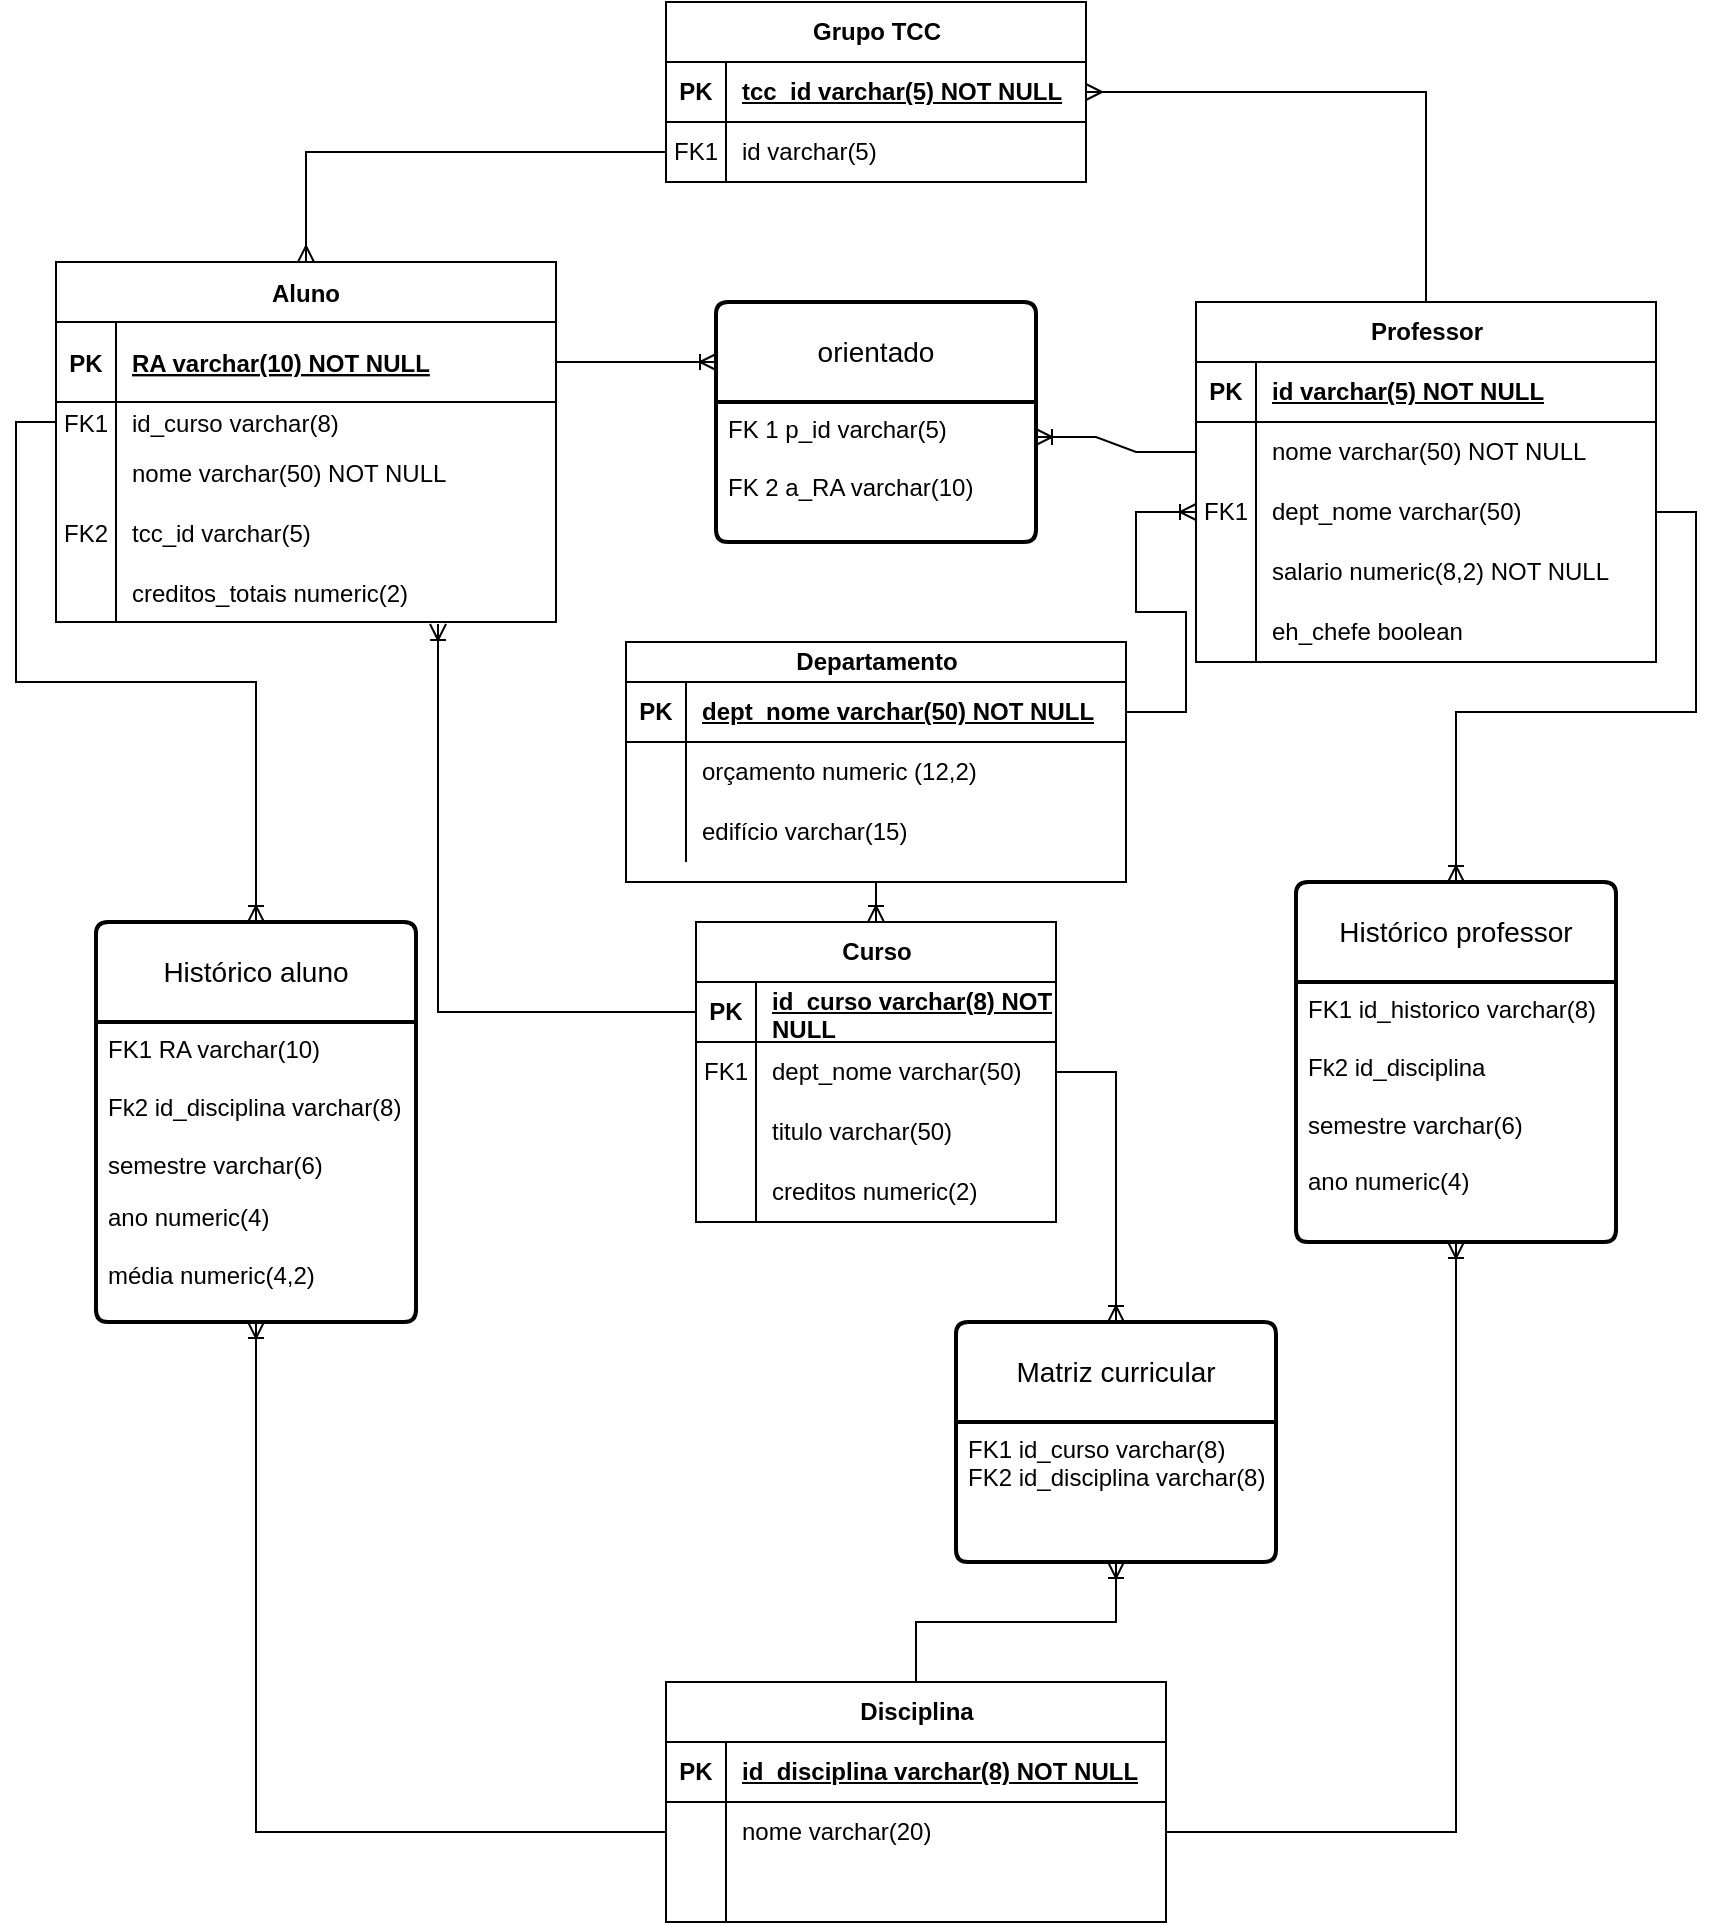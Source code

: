 <mxfile version="24.4.6" type="device">
  <diagram id="R2lEEEUBdFMjLlhIrx00" name="Page-1">
    <mxGraphModel dx="880" dy="468" grid="1" gridSize="10" guides="1" tooltips="1" connect="1" arrows="1" fold="1" page="1" pageScale="1" pageWidth="850" pageHeight="1100" math="0" shadow="0" extFonts="Permanent Marker^https://fonts.googleapis.com/css?family=Permanent+Marker">
      <root>
        <mxCell id="0" />
        <mxCell id="1" parent="0" />
        <mxCell id="C-vyLk0tnHw3VtMMgP7b-23" value="Aluno" style="shape=table;startSize=30;container=1;collapsible=1;childLayout=tableLayout;fixedRows=1;rowLines=0;fontStyle=1;align=center;resizeLast=1;" parent="1" vertex="1">
          <mxGeometry x="390" y="280" width="250" height="180" as="geometry" />
        </mxCell>
        <mxCell id="C-vyLk0tnHw3VtMMgP7b-24" value="" style="shape=partialRectangle;collapsible=0;dropTarget=0;pointerEvents=0;fillColor=none;points=[[0,0.5],[1,0.5]];portConstraint=eastwest;top=0;left=0;right=0;bottom=1;" parent="C-vyLk0tnHw3VtMMgP7b-23" vertex="1">
          <mxGeometry y="30" width="250" height="40" as="geometry" />
        </mxCell>
        <mxCell id="C-vyLk0tnHw3VtMMgP7b-25" value="PK" style="shape=partialRectangle;overflow=hidden;connectable=0;fillColor=none;top=0;left=0;bottom=0;right=0;fontStyle=1;" parent="C-vyLk0tnHw3VtMMgP7b-24" vertex="1">
          <mxGeometry width="30" height="40" as="geometry">
            <mxRectangle width="30" height="40" as="alternateBounds" />
          </mxGeometry>
        </mxCell>
        <mxCell id="C-vyLk0tnHw3VtMMgP7b-26" value="RA varchar(10) NOT NULL " style="shape=partialRectangle;overflow=hidden;connectable=0;fillColor=none;top=0;left=0;bottom=0;right=0;align=left;spacingLeft=6;fontStyle=5;" parent="C-vyLk0tnHw3VtMMgP7b-24" vertex="1">
          <mxGeometry x="30" width="220" height="40" as="geometry">
            <mxRectangle width="220" height="40" as="alternateBounds" />
          </mxGeometry>
        </mxCell>
        <mxCell id="ZfiC-rgKE3ROFHH8nyCl-89" style="shape=partialRectangle;collapsible=0;dropTarget=0;pointerEvents=0;fillColor=none;points=[[0,0.5],[1,0.5]];portConstraint=eastwest;top=0;left=0;right=0;bottom=0;" parent="C-vyLk0tnHw3VtMMgP7b-23" vertex="1">
          <mxGeometry y="70" width="250" height="20" as="geometry" />
        </mxCell>
        <mxCell id="ZfiC-rgKE3ROFHH8nyCl-90" value="FK1" style="shape=partialRectangle;overflow=hidden;connectable=0;fillColor=none;top=0;left=0;bottom=0;right=0;" parent="ZfiC-rgKE3ROFHH8nyCl-89" vertex="1">
          <mxGeometry width="30" height="20" as="geometry">
            <mxRectangle width="30" height="20" as="alternateBounds" />
          </mxGeometry>
        </mxCell>
        <mxCell id="ZfiC-rgKE3ROFHH8nyCl-91" value="id_curso varchar(8)" style="shape=partialRectangle;overflow=hidden;connectable=0;fillColor=none;top=0;left=0;bottom=0;right=0;align=left;spacingLeft=6;" parent="ZfiC-rgKE3ROFHH8nyCl-89" vertex="1">
          <mxGeometry x="30" width="220" height="20" as="geometry">
            <mxRectangle width="220" height="20" as="alternateBounds" />
          </mxGeometry>
        </mxCell>
        <mxCell id="C-vyLk0tnHw3VtMMgP7b-27" value="" style="shape=partialRectangle;collapsible=0;dropTarget=0;pointerEvents=0;fillColor=none;points=[[0,0.5],[1,0.5]];portConstraint=eastwest;top=0;left=0;right=0;bottom=0;" parent="C-vyLk0tnHw3VtMMgP7b-23" vertex="1">
          <mxGeometry y="90" width="250" height="30" as="geometry" />
        </mxCell>
        <mxCell id="C-vyLk0tnHw3VtMMgP7b-28" value="" style="shape=partialRectangle;overflow=hidden;connectable=0;fillColor=none;top=0;left=0;bottom=0;right=0;" parent="C-vyLk0tnHw3VtMMgP7b-27" vertex="1">
          <mxGeometry width="30" height="30" as="geometry">
            <mxRectangle width="30" height="30" as="alternateBounds" />
          </mxGeometry>
        </mxCell>
        <mxCell id="C-vyLk0tnHw3VtMMgP7b-29" value="nome varchar(50) NOT NULL" style="shape=partialRectangle;overflow=hidden;connectable=0;fillColor=none;top=0;left=0;bottom=0;right=0;align=left;spacingLeft=6;" parent="C-vyLk0tnHw3VtMMgP7b-27" vertex="1">
          <mxGeometry x="30" width="220" height="30" as="geometry">
            <mxRectangle width="220" height="30" as="alternateBounds" />
          </mxGeometry>
        </mxCell>
        <mxCell id="eFaswVsTaWj_nXgPImSr-24" style="shape=partialRectangle;collapsible=0;dropTarget=0;pointerEvents=0;fillColor=none;points=[[0,0.5],[1,0.5]];portConstraint=eastwest;top=0;left=0;right=0;bottom=0;" parent="C-vyLk0tnHw3VtMMgP7b-23" vertex="1">
          <mxGeometry y="120" width="250" height="30" as="geometry" />
        </mxCell>
        <mxCell id="eFaswVsTaWj_nXgPImSr-25" value="FK2" style="shape=partialRectangle;overflow=hidden;connectable=0;fillColor=none;top=0;left=0;bottom=0;right=0;" parent="eFaswVsTaWj_nXgPImSr-24" vertex="1">
          <mxGeometry width="30" height="30" as="geometry">
            <mxRectangle width="30" height="30" as="alternateBounds" />
          </mxGeometry>
        </mxCell>
        <mxCell id="eFaswVsTaWj_nXgPImSr-26" value="tcc_id varchar(5)" style="shape=partialRectangle;overflow=hidden;connectable=0;fillColor=none;top=0;left=0;bottom=0;right=0;align=left;spacingLeft=6;" parent="eFaswVsTaWj_nXgPImSr-24" vertex="1">
          <mxGeometry x="30" width="220" height="30" as="geometry">
            <mxRectangle width="220" height="30" as="alternateBounds" />
          </mxGeometry>
        </mxCell>
        <mxCell id="-p2_X4rkHzRHumdC6Rl_-5" style="shape=partialRectangle;collapsible=0;dropTarget=0;pointerEvents=0;fillColor=none;points=[[0,0.5],[1,0.5]];portConstraint=eastwest;top=0;left=0;right=0;bottom=0;" vertex="1" parent="C-vyLk0tnHw3VtMMgP7b-23">
          <mxGeometry y="150" width="250" height="30" as="geometry" />
        </mxCell>
        <mxCell id="-p2_X4rkHzRHumdC6Rl_-6" style="shape=partialRectangle;overflow=hidden;connectable=0;fillColor=none;top=0;left=0;bottom=0;right=0;" vertex="1" parent="-p2_X4rkHzRHumdC6Rl_-5">
          <mxGeometry width="30" height="30" as="geometry">
            <mxRectangle width="30" height="30" as="alternateBounds" />
          </mxGeometry>
        </mxCell>
        <mxCell id="-p2_X4rkHzRHumdC6Rl_-7" value="creditos_totais numeric(2)" style="shape=partialRectangle;overflow=hidden;connectable=0;fillColor=none;top=0;left=0;bottom=0;right=0;align=left;spacingLeft=6;" vertex="1" parent="-p2_X4rkHzRHumdC6Rl_-5">
          <mxGeometry x="30" width="220" height="30" as="geometry">
            <mxRectangle width="220" height="30" as="alternateBounds" />
          </mxGeometry>
        </mxCell>
        <mxCell id="V-gbVUibh66aEw_NLdUC-1" value="orientado" style="swimlane;childLayout=stackLayout;horizontal=1;startSize=50;horizontalStack=0;rounded=1;fontSize=14;fontStyle=0;strokeWidth=2;resizeParent=0;resizeLast=1;shadow=0;dashed=0;align=center;arcSize=4;whiteSpace=wrap;html=1;" parent="1" vertex="1">
          <mxGeometry x="720" y="300" width="160" height="120" as="geometry" />
        </mxCell>
        <mxCell id="V-gbVUibh66aEw_NLdUC-2" value="FK 1 p_id varchar(5)&lt;div&gt;&lt;br&gt;&lt;div&gt;FK 2 a_RA varchar(10)&lt;/div&gt;&lt;/div&gt;" style="align=left;strokeColor=none;fillColor=none;spacingLeft=4;fontSize=12;verticalAlign=top;resizable=0;rotatable=0;part=1;html=1;" parent="V-gbVUibh66aEw_NLdUC-1" vertex="1">
          <mxGeometry y="50" width="160" height="70" as="geometry" />
        </mxCell>
        <mxCell id="V-gbVUibh66aEw_NLdUC-4" value="" style="edgeStyle=entityRelationEdgeStyle;fontSize=12;html=1;endArrow=ERoneToMany;rounded=0;exitX=1;exitY=0.5;exitDx=0;exitDy=0;entryX=0;entryY=0.25;entryDx=0;entryDy=0;" parent="1" source="C-vyLk0tnHw3VtMMgP7b-24" target="V-gbVUibh66aEw_NLdUC-1" edge="1">
          <mxGeometry width="100" height="100" relative="1" as="geometry">
            <mxPoint x="730" y="520" as="sourcePoint" />
            <mxPoint x="830" y="420" as="targetPoint" />
          </mxGeometry>
        </mxCell>
        <mxCell id="eFaswVsTaWj_nXgPImSr-29" style="edgeStyle=orthogonalEdgeStyle;rounded=0;orthogonalLoop=1;jettySize=auto;html=1;exitX=0.5;exitY=0;exitDx=0;exitDy=0;entryX=1;entryY=0.5;entryDx=0;entryDy=0;endArrow=ERmany;endFill=0;" parent="1" source="V-gbVUibh66aEw_NLdUC-5" edge="1">
          <mxGeometry relative="1" as="geometry" />
        </mxCell>
        <mxCell id="eFaswVsTaWj_nXgPImSr-30" style="edgeStyle=orthogonalEdgeStyle;rounded=0;orthogonalLoop=1;jettySize=auto;html=1;exitX=0.5;exitY=0;exitDx=0;exitDy=0;entryX=1;entryY=0.5;entryDx=0;entryDy=0;endArrow=ERmany;endFill=0;" parent="1" source="V-gbVUibh66aEw_NLdUC-5" target="eFaswVsTaWj_nXgPImSr-11" edge="1">
          <mxGeometry relative="1" as="geometry" />
        </mxCell>
        <mxCell id="V-gbVUibh66aEw_NLdUC-5" value="Professor" style="shape=table;startSize=30;container=1;collapsible=1;childLayout=tableLayout;fixedRows=1;rowLines=0;fontStyle=1;align=center;resizeLast=1;html=1;" parent="1" vertex="1">
          <mxGeometry x="960" y="300" width="230" height="180" as="geometry" />
        </mxCell>
        <mxCell id="V-gbVUibh66aEw_NLdUC-6" value="" style="shape=tableRow;horizontal=0;startSize=0;swimlaneHead=0;swimlaneBody=0;fillColor=none;collapsible=0;dropTarget=0;points=[[0,0.5],[1,0.5]];portConstraint=eastwest;top=0;left=0;right=0;bottom=1;" parent="V-gbVUibh66aEw_NLdUC-5" vertex="1">
          <mxGeometry y="30" width="230" height="30" as="geometry" />
        </mxCell>
        <mxCell id="V-gbVUibh66aEw_NLdUC-7" value="PK" style="shape=partialRectangle;connectable=0;fillColor=none;top=0;left=0;bottom=0;right=0;fontStyle=1;overflow=hidden;whiteSpace=wrap;html=1;" parent="V-gbVUibh66aEw_NLdUC-6" vertex="1">
          <mxGeometry width="30" height="30" as="geometry">
            <mxRectangle width="30" height="30" as="alternateBounds" />
          </mxGeometry>
        </mxCell>
        <mxCell id="V-gbVUibh66aEw_NLdUC-8" value="id varchar(5) NOT NULL" style="shape=partialRectangle;connectable=0;fillColor=none;top=0;left=0;bottom=0;right=0;align=left;spacingLeft=6;fontStyle=5;overflow=hidden;whiteSpace=wrap;html=1;" parent="V-gbVUibh66aEw_NLdUC-6" vertex="1">
          <mxGeometry x="30" width="200" height="30" as="geometry">
            <mxRectangle width="200" height="30" as="alternateBounds" />
          </mxGeometry>
        </mxCell>
        <mxCell id="V-gbVUibh66aEw_NLdUC-9" value="" style="shape=tableRow;horizontal=0;startSize=0;swimlaneHead=0;swimlaneBody=0;fillColor=none;collapsible=0;dropTarget=0;points=[[0,0.5],[1,0.5]];portConstraint=eastwest;top=0;left=0;right=0;bottom=0;" parent="V-gbVUibh66aEw_NLdUC-5" vertex="1">
          <mxGeometry y="60" width="230" height="30" as="geometry" />
        </mxCell>
        <mxCell id="V-gbVUibh66aEw_NLdUC-10" value="" style="shape=partialRectangle;connectable=0;fillColor=none;top=0;left=0;bottom=0;right=0;editable=1;overflow=hidden;whiteSpace=wrap;html=1;" parent="V-gbVUibh66aEw_NLdUC-9" vertex="1">
          <mxGeometry width="30" height="30" as="geometry">
            <mxRectangle width="30" height="30" as="alternateBounds" />
          </mxGeometry>
        </mxCell>
        <mxCell id="V-gbVUibh66aEw_NLdUC-11" value="nome varchar(50) NOT NULL" style="shape=partialRectangle;connectable=0;fillColor=none;top=0;left=0;bottom=0;right=0;align=left;spacingLeft=6;overflow=hidden;whiteSpace=wrap;html=1;" parent="V-gbVUibh66aEw_NLdUC-9" vertex="1">
          <mxGeometry x="30" width="200" height="30" as="geometry">
            <mxRectangle width="200" height="30" as="alternateBounds" />
          </mxGeometry>
        </mxCell>
        <mxCell id="V-gbVUibh66aEw_NLdUC-12" value="" style="shape=tableRow;horizontal=0;startSize=0;swimlaneHead=0;swimlaneBody=0;fillColor=none;collapsible=0;dropTarget=0;points=[[0,0.5],[1,0.5]];portConstraint=eastwest;top=0;left=0;right=0;bottom=0;" parent="V-gbVUibh66aEw_NLdUC-5" vertex="1">
          <mxGeometry y="90" width="230" height="30" as="geometry" />
        </mxCell>
        <mxCell id="V-gbVUibh66aEw_NLdUC-13" value="FK1" style="shape=partialRectangle;connectable=0;fillColor=none;top=0;left=0;bottom=0;right=0;editable=1;overflow=hidden;whiteSpace=wrap;html=1;" parent="V-gbVUibh66aEw_NLdUC-12" vertex="1">
          <mxGeometry width="30" height="30" as="geometry">
            <mxRectangle width="30" height="30" as="alternateBounds" />
          </mxGeometry>
        </mxCell>
        <mxCell id="V-gbVUibh66aEw_NLdUC-14" value="dept_nome varchar(50)" style="shape=partialRectangle;connectable=0;fillColor=none;top=0;left=0;bottom=0;right=0;align=left;spacingLeft=6;overflow=hidden;whiteSpace=wrap;html=1;" parent="V-gbVUibh66aEw_NLdUC-12" vertex="1">
          <mxGeometry x="30" width="200" height="30" as="geometry">
            <mxRectangle width="200" height="30" as="alternateBounds" />
          </mxGeometry>
        </mxCell>
        <mxCell id="V-gbVUibh66aEw_NLdUC-15" value="" style="shape=tableRow;horizontal=0;startSize=0;swimlaneHead=0;swimlaneBody=0;fillColor=none;collapsible=0;dropTarget=0;points=[[0,0.5],[1,0.5]];portConstraint=eastwest;top=0;left=0;right=0;bottom=0;" parent="V-gbVUibh66aEw_NLdUC-5" vertex="1">
          <mxGeometry y="120" width="230" height="30" as="geometry" />
        </mxCell>
        <mxCell id="V-gbVUibh66aEw_NLdUC-16" value="" style="shape=partialRectangle;connectable=0;fillColor=none;top=0;left=0;bottom=0;right=0;editable=1;overflow=hidden;whiteSpace=wrap;html=1;" parent="V-gbVUibh66aEw_NLdUC-15" vertex="1">
          <mxGeometry width="30" height="30" as="geometry">
            <mxRectangle width="30" height="30" as="alternateBounds" />
          </mxGeometry>
        </mxCell>
        <mxCell id="V-gbVUibh66aEw_NLdUC-17" value="salario numeric(8,2) NOT NULL" style="shape=partialRectangle;connectable=0;fillColor=none;top=0;left=0;bottom=0;right=0;align=left;spacingLeft=6;overflow=hidden;whiteSpace=wrap;html=1;" parent="V-gbVUibh66aEw_NLdUC-15" vertex="1">
          <mxGeometry x="30" width="200" height="30" as="geometry">
            <mxRectangle width="200" height="30" as="alternateBounds" />
          </mxGeometry>
        </mxCell>
        <mxCell id="eFaswVsTaWj_nXgPImSr-7" style="shape=tableRow;horizontal=0;startSize=0;swimlaneHead=0;swimlaneBody=0;fillColor=none;collapsible=0;dropTarget=0;points=[[0,0.5],[1,0.5]];portConstraint=eastwest;top=0;left=0;right=0;bottom=0;" parent="V-gbVUibh66aEw_NLdUC-5" vertex="1">
          <mxGeometry y="150" width="230" height="30" as="geometry" />
        </mxCell>
        <mxCell id="eFaswVsTaWj_nXgPImSr-8" style="shape=partialRectangle;connectable=0;fillColor=none;top=0;left=0;bottom=0;right=0;editable=1;overflow=hidden;whiteSpace=wrap;html=1;" parent="eFaswVsTaWj_nXgPImSr-7" vertex="1">
          <mxGeometry width="30" height="30" as="geometry">
            <mxRectangle width="30" height="30" as="alternateBounds" />
          </mxGeometry>
        </mxCell>
        <mxCell id="eFaswVsTaWj_nXgPImSr-9" value="eh_chefe boolean" style="shape=partialRectangle;connectable=0;fillColor=none;top=0;left=0;bottom=0;right=0;align=left;spacingLeft=6;overflow=hidden;whiteSpace=wrap;html=1;" parent="eFaswVsTaWj_nXgPImSr-7" vertex="1">
          <mxGeometry x="30" width="200" height="30" as="geometry">
            <mxRectangle width="200" height="30" as="alternateBounds" />
          </mxGeometry>
        </mxCell>
        <mxCell id="V-gbVUibh66aEw_NLdUC-18" value="" style="edgeStyle=entityRelationEdgeStyle;fontSize=12;html=1;endArrow=ERoneToMany;rounded=0;exitX=0;exitY=0.5;exitDx=0;exitDy=0;entryX=1;entryY=0.25;entryDx=0;entryDy=0;" parent="1" source="V-gbVUibh66aEw_NLdUC-9" target="V-gbVUibh66aEw_NLdUC-2" edge="1">
          <mxGeometry width="100" height="100" relative="1" as="geometry">
            <mxPoint x="680" y="345" as="sourcePoint" />
            <mxPoint x="850" y="350" as="targetPoint" />
          </mxGeometry>
        </mxCell>
        <mxCell id="x7zD5kaLPPat7xg9oV98-6" style="edgeStyle=orthogonalEdgeStyle;rounded=0;orthogonalLoop=1;jettySize=auto;html=1;exitX=0.5;exitY=1;exitDx=0;exitDy=0;entryX=0.5;entryY=0;entryDx=0;entryDy=0;endArrow=ERoneToMany;endFill=0;" parent="1" source="V-gbVUibh66aEw_NLdUC-19" target="V-gbVUibh66aEw_NLdUC-34" edge="1">
          <mxGeometry relative="1" as="geometry" />
        </mxCell>
        <mxCell id="V-gbVUibh66aEw_NLdUC-19" value="Departamento" style="shape=table;startSize=20;container=1;collapsible=1;childLayout=tableLayout;fixedRows=1;rowLines=0;fontStyle=1;align=center;resizeLast=1;html=1;" parent="1" vertex="1">
          <mxGeometry x="675" y="470" width="250" height="120" as="geometry" />
        </mxCell>
        <mxCell id="V-gbVUibh66aEw_NLdUC-20" value="" style="shape=tableRow;horizontal=0;startSize=0;swimlaneHead=0;swimlaneBody=0;fillColor=none;collapsible=0;dropTarget=0;points=[[0,0.5],[1,0.5]];portConstraint=eastwest;top=0;left=0;right=0;bottom=1;" parent="V-gbVUibh66aEw_NLdUC-19" vertex="1">
          <mxGeometry y="20" width="250" height="30" as="geometry" />
        </mxCell>
        <mxCell id="V-gbVUibh66aEw_NLdUC-21" value="PK" style="shape=partialRectangle;connectable=0;fillColor=none;top=0;left=0;bottom=0;right=0;fontStyle=1;overflow=hidden;whiteSpace=wrap;html=1;" parent="V-gbVUibh66aEw_NLdUC-20" vertex="1">
          <mxGeometry width="30" height="30" as="geometry">
            <mxRectangle width="30" height="30" as="alternateBounds" />
          </mxGeometry>
        </mxCell>
        <mxCell id="V-gbVUibh66aEw_NLdUC-22" value="dept_nome varchar(50) NOT NULL" style="shape=partialRectangle;connectable=0;fillColor=none;top=0;left=0;bottom=0;right=0;align=left;spacingLeft=6;fontStyle=5;overflow=hidden;whiteSpace=wrap;html=1;" parent="V-gbVUibh66aEw_NLdUC-20" vertex="1">
          <mxGeometry x="30" width="220" height="30" as="geometry">
            <mxRectangle width="220" height="30" as="alternateBounds" />
          </mxGeometry>
        </mxCell>
        <mxCell id="V-gbVUibh66aEw_NLdUC-23" value="" style="shape=tableRow;horizontal=0;startSize=0;swimlaneHead=0;swimlaneBody=0;fillColor=none;collapsible=0;dropTarget=0;points=[[0,0.5],[1,0.5]];portConstraint=eastwest;top=0;left=0;right=0;bottom=0;" parent="V-gbVUibh66aEw_NLdUC-19" vertex="1">
          <mxGeometry y="50" width="250" height="30" as="geometry" />
        </mxCell>
        <mxCell id="V-gbVUibh66aEw_NLdUC-24" value="" style="shape=partialRectangle;connectable=0;fillColor=none;top=0;left=0;bottom=0;right=0;editable=1;overflow=hidden;whiteSpace=wrap;html=1;" parent="V-gbVUibh66aEw_NLdUC-23" vertex="1">
          <mxGeometry width="30" height="30" as="geometry">
            <mxRectangle width="30" height="30" as="alternateBounds" />
          </mxGeometry>
        </mxCell>
        <mxCell id="V-gbVUibh66aEw_NLdUC-25" value="orçamento numeric (12,2)" style="shape=partialRectangle;connectable=0;fillColor=none;top=0;left=0;bottom=0;right=0;align=left;spacingLeft=6;overflow=hidden;whiteSpace=wrap;html=1;" parent="V-gbVUibh66aEw_NLdUC-23" vertex="1">
          <mxGeometry x="30" width="220" height="30" as="geometry">
            <mxRectangle width="220" height="30" as="alternateBounds" />
          </mxGeometry>
        </mxCell>
        <mxCell id="V-gbVUibh66aEw_NLdUC-26" value="" style="shape=tableRow;horizontal=0;startSize=0;swimlaneHead=0;swimlaneBody=0;fillColor=none;collapsible=0;dropTarget=0;points=[[0,0.5],[1,0.5]];portConstraint=eastwest;top=0;left=0;right=0;bottom=0;" parent="V-gbVUibh66aEw_NLdUC-19" vertex="1">
          <mxGeometry y="80" width="250" height="30" as="geometry" />
        </mxCell>
        <mxCell id="V-gbVUibh66aEw_NLdUC-27" value="" style="shape=partialRectangle;connectable=0;fillColor=none;top=0;left=0;bottom=0;right=0;editable=1;overflow=hidden;whiteSpace=wrap;html=1;" parent="V-gbVUibh66aEw_NLdUC-26" vertex="1">
          <mxGeometry width="30" height="30" as="geometry">
            <mxRectangle width="30" height="30" as="alternateBounds" />
          </mxGeometry>
        </mxCell>
        <mxCell id="V-gbVUibh66aEw_NLdUC-28" value="edifício varchar(15)" style="shape=partialRectangle;connectable=0;fillColor=none;top=0;left=0;bottom=0;right=0;align=left;spacingLeft=6;overflow=hidden;whiteSpace=wrap;html=1;" parent="V-gbVUibh66aEw_NLdUC-26" vertex="1">
          <mxGeometry x="30" width="220" height="30" as="geometry">
            <mxRectangle width="220" height="30" as="alternateBounds" />
          </mxGeometry>
        </mxCell>
        <mxCell id="V-gbVUibh66aEw_NLdUC-33" value="" style="edgeStyle=entityRelationEdgeStyle;fontSize=12;html=1;endArrow=ERoneToMany;rounded=0;exitX=1;exitY=0.5;exitDx=0;exitDy=0;entryX=0;entryY=0.5;entryDx=0;entryDy=0;" parent="1" source="V-gbVUibh66aEw_NLdUC-20" target="V-gbVUibh66aEw_NLdUC-12" edge="1">
          <mxGeometry width="100" height="100" relative="1" as="geometry">
            <mxPoint x="690" y="355" as="sourcePoint" />
            <mxPoint x="750" y="350" as="targetPoint" />
          </mxGeometry>
        </mxCell>
        <mxCell id="V-gbVUibh66aEw_NLdUC-34" value="Curso" style="shape=table;startSize=30;container=1;collapsible=1;childLayout=tableLayout;fixedRows=1;rowLines=0;fontStyle=1;align=center;resizeLast=1;html=1;" parent="1" vertex="1">
          <mxGeometry x="710" y="610" width="180" height="150" as="geometry" />
        </mxCell>
        <mxCell id="V-gbVUibh66aEw_NLdUC-35" value="" style="shape=tableRow;horizontal=0;startSize=0;swimlaneHead=0;swimlaneBody=0;fillColor=none;collapsible=0;dropTarget=0;points=[[0,0.5],[1,0.5]];portConstraint=eastwest;top=0;left=0;right=0;bottom=1;" parent="V-gbVUibh66aEw_NLdUC-34" vertex="1">
          <mxGeometry y="30" width="180" height="30" as="geometry" />
        </mxCell>
        <mxCell id="V-gbVUibh66aEw_NLdUC-36" value="PK" style="shape=partialRectangle;connectable=0;fillColor=none;top=0;left=0;bottom=0;right=0;fontStyle=1;overflow=hidden;whiteSpace=wrap;html=1;" parent="V-gbVUibh66aEw_NLdUC-35" vertex="1">
          <mxGeometry width="30" height="30" as="geometry">
            <mxRectangle width="30" height="30" as="alternateBounds" />
          </mxGeometry>
        </mxCell>
        <mxCell id="V-gbVUibh66aEw_NLdUC-37" value="id_curso varchar(8) NOT NULL" style="shape=partialRectangle;connectable=0;fillColor=none;top=0;left=0;bottom=0;right=0;align=left;spacingLeft=6;fontStyle=5;overflow=hidden;whiteSpace=wrap;html=1;" parent="V-gbVUibh66aEw_NLdUC-35" vertex="1">
          <mxGeometry x="30" width="150" height="30" as="geometry">
            <mxRectangle width="150" height="30" as="alternateBounds" />
          </mxGeometry>
        </mxCell>
        <mxCell id="V-gbVUibh66aEw_NLdUC-38" value="" style="shape=tableRow;horizontal=0;startSize=0;swimlaneHead=0;swimlaneBody=0;fillColor=none;collapsible=0;dropTarget=0;points=[[0,0.5],[1,0.5]];portConstraint=eastwest;top=0;left=0;right=0;bottom=0;" parent="V-gbVUibh66aEw_NLdUC-34" vertex="1">
          <mxGeometry y="60" width="180" height="30" as="geometry" />
        </mxCell>
        <mxCell id="V-gbVUibh66aEw_NLdUC-39" value="FK1" style="shape=partialRectangle;connectable=0;fillColor=none;top=0;left=0;bottom=0;right=0;editable=1;overflow=hidden;whiteSpace=wrap;html=1;" parent="V-gbVUibh66aEw_NLdUC-38" vertex="1">
          <mxGeometry width="30" height="30" as="geometry">
            <mxRectangle width="30" height="30" as="alternateBounds" />
          </mxGeometry>
        </mxCell>
        <mxCell id="V-gbVUibh66aEw_NLdUC-40" value="dept_nome varchar(50)" style="shape=partialRectangle;connectable=0;fillColor=none;top=0;left=0;bottom=0;right=0;align=left;spacingLeft=6;overflow=hidden;whiteSpace=wrap;html=1;" parent="V-gbVUibh66aEw_NLdUC-38" vertex="1">
          <mxGeometry x="30" width="150" height="30" as="geometry">
            <mxRectangle width="150" height="30" as="alternateBounds" />
          </mxGeometry>
        </mxCell>
        <mxCell id="V-gbVUibh66aEw_NLdUC-41" value="" style="shape=tableRow;horizontal=0;startSize=0;swimlaneHead=0;swimlaneBody=0;fillColor=none;collapsible=0;dropTarget=0;points=[[0,0.5],[1,0.5]];portConstraint=eastwest;top=0;left=0;right=0;bottom=0;" parent="V-gbVUibh66aEw_NLdUC-34" vertex="1">
          <mxGeometry y="90" width="180" height="30" as="geometry" />
        </mxCell>
        <mxCell id="V-gbVUibh66aEw_NLdUC-42" value="" style="shape=partialRectangle;connectable=0;fillColor=none;top=0;left=0;bottom=0;right=0;editable=1;overflow=hidden;whiteSpace=wrap;html=1;" parent="V-gbVUibh66aEw_NLdUC-41" vertex="1">
          <mxGeometry width="30" height="30" as="geometry">
            <mxRectangle width="30" height="30" as="alternateBounds" />
          </mxGeometry>
        </mxCell>
        <mxCell id="V-gbVUibh66aEw_NLdUC-43" value="titulo varchar(50)" style="shape=partialRectangle;connectable=0;fillColor=none;top=0;left=0;bottom=0;right=0;align=left;spacingLeft=6;overflow=hidden;whiteSpace=wrap;html=1;" parent="V-gbVUibh66aEw_NLdUC-41" vertex="1">
          <mxGeometry x="30" width="150" height="30" as="geometry">
            <mxRectangle width="150" height="30" as="alternateBounds" />
          </mxGeometry>
        </mxCell>
        <mxCell id="-p2_X4rkHzRHumdC6Rl_-2" style="shape=tableRow;horizontal=0;startSize=0;swimlaneHead=0;swimlaneBody=0;fillColor=none;collapsible=0;dropTarget=0;points=[[0,0.5],[1,0.5]];portConstraint=eastwest;top=0;left=0;right=0;bottom=0;" vertex="1" parent="V-gbVUibh66aEw_NLdUC-34">
          <mxGeometry y="120" width="180" height="30" as="geometry" />
        </mxCell>
        <mxCell id="-p2_X4rkHzRHumdC6Rl_-3" style="shape=partialRectangle;connectable=0;fillColor=none;top=0;left=0;bottom=0;right=0;editable=1;overflow=hidden;whiteSpace=wrap;html=1;" vertex="1" parent="-p2_X4rkHzRHumdC6Rl_-2">
          <mxGeometry width="30" height="30" as="geometry">
            <mxRectangle width="30" height="30" as="alternateBounds" />
          </mxGeometry>
        </mxCell>
        <mxCell id="-p2_X4rkHzRHumdC6Rl_-4" value="creditos numeric(2)" style="shape=partialRectangle;connectable=0;fillColor=none;top=0;left=0;bottom=0;right=0;align=left;spacingLeft=6;overflow=hidden;whiteSpace=wrap;html=1;" vertex="1" parent="-p2_X4rkHzRHumdC6Rl_-2">
          <mxGeometry x="30" width="150" height="30" as="geometry">
            <mxRectangle width="150" height="30" as="alternateBounds" />
          </mxGeometry>
        </mxCell>
        <mxCell id="z6v9aP4HgjRnS5ZLbUbq-8" style="edgeStyle=orthogonalEdgeStyle;rounded=0;orthogonalLoop=1;jettySize=auto;html=1;exitX=0.5;exitY=0;exitDx=0;exitDy=0;entryX=0.5;entryY=1;entryDx=0;entryDy=0;endArrow=ERoneToMany;endFill=0;" parent="1" source="V-gbVUibh66aEw_NLdUC-126" target="V-gbVUibh66aEw_NLdUC-146" edge="1">
          <mxGeometry relative="1" as="geometry" />
        </mxCell>
        <mxCell id="V-gbVUibh66aEw_NLdUC-126" value="Disciplina" style="shape=table;startSize=30;container=1;collapsible=1;childLayout=tableLayout;fixedRows=1;rowLines=0;fontStyle=1;align=center;resizeLast=1;html=1;" parent="1" vertex="1">
          <mxGeometry x="695" y="990" width="250" height="120" as="geometry" />
        </mxCell>
        <mxCell id="V-gbVUibh66aEw_NLdUC-127" value="" style="shape=tableRow;horizontal=0;startSize=0;swimlaneHead=0;swimlaneBody=0;fillColor=none;collapsible=0;dropTarget=0;points=[[0,0.5],[1,0.5]];portConstraint=eastwest;top=0;left=0;right=0;bottom=1;" parent="V-gbVUibh66aEw_NLdUC-126" vertex="1">
          <mxGeometry y="30" width="250" height="30" as="geometry" />
        </mxCell>
        <mxCell id="V-gbVUibh66aEw_NLdUC-128" value="PK" style="shape=partialRectangle;connectable=0;fillColor=none;top=0;left=0;bottom=0;right=0;fontStyle=1;overflow=hidden;whiteSpace=wrap;html=1;" parent="V-gbVUibh66aEw_NLdUC-127" vertex="1">
          <mxGeometry width="30" height="30" as="geometry">
            <mxRectangle width="30" height="30" as="alternateBounds" />
          </mxGeometry>
        </mxCell>
        <mxCell id="V-gbVUibh66aEw_NLdUC-129" value="id_disciplina varchar(8) NOT NULL" style="shape=partialRectangle;connectable=0;fillColor=none;top=0;left=0;bottom=0;right=0;align=left;spacingLeft=6;fontStyle=5;overflow=hidden;whiteSpace=wrap;html=1;" parent="V-gbVUibh66aEw_NLdUC-127" vertex="1">
          <mxGeometry x="30" width="220" height="30" as="geometry">
            <mxRectangle width="220" height="30" as="alternateBounds" />
          </mxGeometry>
        </mxCell>
        <mxCell id="V-gbVUibh66aEw_NLdUC-130" value="" style="shape=tableRow;horizontal=0;startSize=0;swimlaneHead=0;swimlaneBody=0;fillColor=none;collapsible=0;dropTarget=0;points=[[0,0.5],[1,0.5]];portConstraint=eastwest;top=0;left=0;right=0;bottom=0;" parent="V-gbVUibh66aEw_NLdUC-126" vertex="1">
          <mxGeometry y="60" width="250" height="30" as="geometry" />
        </mxCell>
        <mxCell id="V-gbVUibh66aEw_NLdUC-131" value="" style="shape=partialRectangle;connectable=0;fillColor=none;top=0;left=0;bottom=0;right=0;editable=1;overflow=hidden;whiteSpace=wrap;html=1;" parent="V-gbVUibh66aEw_NLdUC-130" vertex="1">
          <mxGeometry width="30" height="30" as="geometry">
            <mxRectangle width="30" height="30" as="alternateBounds" />
          </mxGeometry>
        </mxCell>
        <mxCell id="V-gbVUibh66aEw_NLdUC-132" value="nome varchar(20)" style="shape=partialRectangle;connectable=0;fillColor=none;top=0;left=0;bottom=0;right=0;align=left;spacingLeft=6;overflow=hidden;whiteSpace=wrap;html=1;" parent="V-gbVUibh66aEw_NLdUC-130" vertex="1">
          <mxGeometry x="30" width="220" height="30" as="geometry">
            <mxRectangle width="220" height="30" as="alternateBounds" />
          </mxGeometry>
        </mxCell>
        <mxCell id="V-gbVUibh66aEw_NLdUC-133" value="" style="shape=tableRow;horizontal=0;startSize=0;swimlaneHead=0;swimlaneBody=0;fillColor=none;collapsible=0;dropTarget=0;points=[[0,0.5],[1,0.5]];portConstraint=eastwest;top=0;left=0;right=0;bottom=0;" parent="V-gbVUibh66aEw_NLdUC-126" vertex="1">
          <mxGeometry y="90" width="250" height="30" as="geometry" />
        </mxCell>
        <mxCell id="V-gbVUibh66aEw_NLdUC-134" value="" style="shape=partialRectangle;connectable=0;fillColor=none;top=0;left=0;bottom=0;right=0;editable=1;overflow=hidden;whiteSpace=wrap;html=1;" parent="V-gbVUibh66aEw_NLdUC-133" vertex="1">
          <mxGeometry width="30" height="30" as="geometry">
            <mxRectangle width="30" height="30" as="alternateBounds" />
          </mxGeometry>
        </mxCell>
        <mxCell id="V-gbVUibh66aEw_NLdUC-135" value="" style="shape=partialRectangle;connectable=0;fillColor=none;top=0;left=0;bottom=0;right=0;align=left;spacingLeft=6;overflow=hidden;whiteSpace=wrap;html=1;" parent="V-gbVUibh66aEw_NLdUC-133" vertex="1">
          <mxGeometry x="30" width="220" height="30" as="geometry">
            <mxRectangle width="220" height="30" as="alternateBounds" />
          </mxGeometry>
        </mxCell>
        <mxCell id="V-gbVUibh66aEw_NLdUC-145" value="Matriz curricular" style="swimlane;childLayout=stackLayout;horizontal=1;startSize=50;horizontalStack=0;rounded=1;fontSize=14;fontStyle=0;strokeWidth=2;resizeParent=0;resizeLast=1;shadow=0;dashed=0;align=center;arcSize=4;whiteSpace=wrap;html=1;" parent="1" vertex="1">
          <mxGeometry x="840" y="810" width="160" height="120" as="geometry" />
        </mxCell>
        <mxCell id="V-gbVUibh66aEw_NLdUC-146" value="FK1 id_curso varchar(8)&lt;div&gt;FK2 id_disciplina varchar(8)&lt;/div&gt;" style="align=left;strokeColor=none;fillColor=none;spacingLeft=4;fontSize=12;verticalAlign=top;resizable=0;rotatable=0;part=1;html=1;" parent="V-gbVUibh66aEw_NLdUC-145" vertex="1">
          <mxGeometry y="50" width="160" height="70" as="geometry" />
        </mxCell>
        <mxCell id="z6v9aP4HgjRnS5ZLbUbq-33" value="Histórico aluno" style="swimlane;childLayout=stackLayout;horizontal=1;startSize=50;horizontalStack=0;rounded=1;fontSize=14;fontStyle=0;strokeWidth=2;resizeParent=0;resizeLast=1;shadow=0;dashed=0;align=center;arcSize=4;whiteSpace=wrap;html=1;" parent="1" vertex="1">
          <mxGeometry x="410" y="610" width="160" height="200" as="geometry" />
        </mxCell>
        <mxCell id="z6v9aP4HgjRnS5ZLbUbq-34" value="FK1 RA varchar(10)&lt;div&gt;&lt;br&gt;&lt;div&gt;Fk2 id_disciplina varchar(8)&lt;/div&gt;&lt;/div&gt;&lt;div&gt;&lt;br&gt;&lt;/div&gt;&lt;div&gt;semestre varchar(6)&lt;/div&gt;" style="align=left;strokeColor=none;fillColor=none;spacingLeft=4;fontSize=12;verticalAlign=top;resizable=0;rotatable=0;part=1;html=1;" parent="z6v9aP4HgjRnS5ZLbUbq-33" vertex="1">
          <mxGeometry y="50" width="160" height="70" as="geometry" />
        </mxCell>
        <mxCell id="eFaswVsTaWj_nXgPImSr-1" value="&lt;div&gt;&lt;br&gt;&lt;/div&gt;&lt;div&gt;ano numeric(4)&lt;/div&gt;&lt;div&gt;&lt;br&gt;&lt;/div&gt;&lt;div&gt;média numeric(4,2)&lt;/div&gt;" style="align=left;strokeColor=none;fillColor=none;spacingLeft=4;fontSize=12;verticalAlign=top;resizable=0;rotatable=0;part=1;html=1;" parent="z6v9aP4HgjRnS5ZLbUbq-33" vertex="1">
          <mxGeometry y="120" width="160" height="30" as="geometry" />
        </mxCell>
        <mxCell id="eFaswVsTaWj_nXgPImSr-2" style="align=left;strokeColor=none;fillColor=none;spacingLeft=4;fontSize=12;verticalAlign=top;resizable=0;rotatable=0;part=1;html=1;" parent="z6v9aP4HgjRnS5ZLbUbq-33" vertex="1">
          <mxGeometry y="150" width="160" as="geometry" />
        </mxCell>
        <mxCell id="eFaswVsTaWj_nXgPImSr-3" style="align=left;strokeColor=none;fillColor=none;spacingLeft=4;fontSize=12;verticalAlign=top;resizable=0;rotatable=0;part=1;html=1;" parent="z6v9aP4HgjRnS5ZLbUbq-33" vertex="1">
          <mxGeometry y="150" width="160" as="geometry" />
        </mxCell>
        <mxCell id="eFaswVsTaWj_nXgPImSr-4" style="align=left;strokeColor=none;fillColor=none;spacingLeft=4;fontSize=12;verticalAlign=top;resizable=0;rotatable=0;part=1;html=1;" parent="z6v9aP4HgjRnS5ZLbUbq-33" vertex="1">
          <mxGeometry y="150" width="160" height="50" as="geometry" />
        </mxCell>
        <mxCell id="z6v9aP4HgjRnS5ZLbUbq-57" style="edgeStyle=orthogonalEdgeStyle;rounded=0;orthogonalLoop=1;jettySize=auto;html=1;entryX=0;entryY=0.5;entryDx=0;entryDy=0;endArrow=none;endFill=0;startArrow=ERoneToMany;startFill=0;exitX=0.5;exitY=1;exitDx=0;exitDy=0;" parent="1" source="eFaswVsTaWj_nXgPImSr-4" target="V-gbVUibh66aEw_NLdUC-130" edge="1">
          <mxGeometry relative="1" as="geometry">
            <mxPoint x="495" y="1000" as="sourcePoint" />
          </mxGeometry>
        </mxCell>
        <mxCell id="z6v9aP4HgjRnS5ZLbUbq-59" value="Histórico professor" style="swimlane;childLayout=stackLayout;horizontal=1;startSize=50;horizontalStack=0;rounded=1;fontSize=14;fontStyle=0;strokeWidth=2;resizeParent=0;resizeLast=1;shadow=0;dashed=0;align=center;arcSize=4;whiteSpace=wrap;html=1;" parent="1" vertex="1">
          <mxGeometry x="1010" y="590" width="160" height="180" as="geometry" />
        </mxCell>
        <mxCell id="z6v9aP4HgjRnS5ZLbUbq-60" value="FK1 id_historico varchar(8)&lt;div&gt;&lt;br&gt;&lt;div&gt;Fk2 id_disciplina&lt;/div&gt;&lt;/div&gt;&lt;div&gt;&lt;br&gt;&lt;/div&gt;&lt;div&gt;semestre varchar(6)&lt;/div&gt;&lt;div&gt;&lt;br&gt;&lt;/div&gt;&lt;div&gt;ano numeric(4)&lt;/div&gt;" style="align=left;strokeColor=none;fillColor=none;spacingLeft=4;fontSize=12;verticalAlign=top;resizable=0;rotatable=0;part=1;html=1;" parent="z6v9aP4HgjRnS5ZLbUbq-59" vertex="1">
          <mxGeometry y="50" width="160" height="130" as="geometry" />
        </mxCell>
        <mxCell id="eFaswVsTaWj_nXgPImSr-10" value="Grupo TCC" style="shape=table;startSize=30;container=1;collapsible=1;childLayout=tableLayout;fixedRows=1;rowLines=0;fontStyle=1;align=center;resizeLast=1;html=1;" parent="1" vertex="1">
          <mxGeometry x="695" y="150" width="210" height="90" as="geometry" />
        </mxCell>
        <mxCell id="eFaswVsTaWj_nXgPImSr-11" value="" style="shape=tableRow;horizontal=0;startSize=0;swimlaneHead=0;swimlaneBody=0;fillColor=none;collapsible=0;dropTarget=0;points=[[0,0.5],[1,0.5]];portConstraint=eastwest;top=0;left=0;right=0;bottom=1;" parent="eFaswVsTaWj_nXgPImSr-10" vertex="1">
          <mxGeometry y="30" width="210" height="30" as="geometry" />
        </mxCell>
        <mxCell id="eFaswVsTaWj_nXgPImSr-12" value="PK" style="shape=partialRectangle;connectable=0;fillColor=none;top=0;left=0;bottom=0;right=0;fontStyle=1;overflow=hidden;whiteSpace=wrap;html=1;" parent="eFaswVsTaWj_nXgPImSr-11" vertex="1">
          <mxGeometry width="30" height="30" as="geometry">
            <mxRectangle width="30" height="30" as="alternateBounds" />
          </mxGeometry>
        </mxCell>
        <mxCell id="eFaswVsTaWj_nXgPImSr-13" value="tcc_id varchar(5) NOT NULL" style="shape=partialRectangle;connectable=0;fillColor=none;top=0;left=0;bottom=0;right=0;align=left;spacingLeft=6;fontStyle=5;overflow=hidden;whiteSpace=wrap;html=1;" parent="eFaswVsTaWj_nXgPImSr-11" vertex="1">
          <mxGeometry x="30" width="180" height="30" as="geometry">
            <mxRectangle width="180" height="30" as="alternateBounds" />
          </mxGeometry>
        </mxCell>
        <mxCell id="eFaswVsTaWj_nXgPImSr-14" value="" style="shape=tableRow;horizontal=0;startSize=0;swimlaneHead=0;swimlaneBody=0;fillColor=none;collapsible=0;dropTarget=0;points=[[0,0.5],[1,0.5]];portConstraint=eastwest;top=0;left=0;right=0;bottom=0;" parent="eFaswVsTaWj_nXgPImSr-10" vertex="1">
          <mxGeometry y="60" width="210" height="30" as="geometry" />
        </mxCell>
        <mxCell id="eFaswVsTaWj_nXgPImSr-15" value="FK1" style="shape=partialRectangle;connectable=0;fillColor=none;top=0;left=0;bottom=0;right=0;editable=1;overflow=hidden;whiteSpace=wrap;html=1;" parent="eFaswVsTaWj_nXgPImSr-14" vertex="1">
          <mxGeometry width="30" height="30" as="geometry">
            <mxRectangle width="30" height="30" as="alternateBounds" />
          </mxGeometry>
        </mxCell>
        <mxCell id="eFaswVsTaWj_nXgPImSr-16" value="id varchar(5)" style="shape=partialRectangle;connectable=0;fillColor=none;top=0;left=0;bottom=0;right=0;align=left;spacingLeft=6;overflow=hidden;whiteSpace=wrap;html=1;" parent="eFaswVsTaWj_nXgPImSr-14" vertex="1">
          <mxGeometry x="30" width="180" height="30" as="geometry">
            <mxRectangle width="180" height="30" as="alternateBounds" />
          </mxGeometry>
        </mxCell>
        <mxCell id="eFaswVsTaWj_nXgPImSr-23" style="edgeStyle=orthogonalEdgeStyle;rounded=0;orthogonalLoop=1;jettySize=auto;html=1;exitX=0;exitY=0.5;exitDx=0;exitDy=0;entryX=0.5;entryY=0;entryDx=0;entryDy=0;endArrow=ERmany;endFill=0;" parent="1" source="eFaswVsTaWj_nXgPImSr-14" target="C-vyLk0tnHw3VtMMgP7b-23" edge="1">
          <mxGeometry relative="1" as="geometry" />
        </mxCell>
        <mxCell id="x7zD5kaLPPat7xg9oV98-1" style="edgeStyle=orthogonalEdgeStyle;rounded=0;orthogonalLoop=1;jettySize=auto;html=1;exitX=0;exitY=0.5;exitDx=0;exitDy=0;entryX=0.5;entryY=0;entryDx=0;entryDy=0;endArrow=ERoneToMany;endFill=0;" parent="1" source="ZfiC-rgKE3ROFHH8nyCl-89" target="z6v9aP4HgjRnS5ZLbUbq-33" edge="1">
          <mxGeometry relative="1" as="geometry" />
        </mxCell>
        <mxCell id="x7zD5kaLPPat7xg9oV98-2" style="edgeStyle=orthogonalEdgeStyle;rounded=0;orthogonalLoop=1;jettySize=auto;html=1;exitX=1;exitY=0.5;exitDx=0;exitDy=0;entryX=0.5;entryY=0;entryDx=0;entryDy=0;endArrow=ERoneToMany;endFill=0;" parent="1" source="V-gbVUibh66aEw_NLdUC-12" target="z6v9aP4HgjRnS5ZLbUbq-59" edge="1">
          <mxGeometry relative="1" as="geometry" />
        </mxCell>
        <mxCell id="x7zD5kaLPPat7xg9oV98-5" style="edgeStyle=orthogonalEdgeStyle;rounded=0;orthogonalLoop=1;jettySize=auto;html=1;exitX=1;exitY=0.5;exitDx=0;exitDy=0;entryX=0.5;entryY=1;entryDx=0;entryDy=0;endArrow=ERoneToMany;endFill=0;" parent="1" source="V-gbVUibh66aEw_NLdUC-130" target="z6v9aP4HgjRnS5ZLbUbq-60" edge="1">
          <mxGeometry relative="1" as="geometry" />
        </mxCell>
        <mxCell id="x7zD5kaLPPat7xg9oV98-7" style="edgeStyle=orthogonalEdgeStyle;rounded=0;orthogonalLoop=1;jettySize=auto;html=1;exitX=1;exitY=0.5;exitDx=0;exitDy=0;entryX=0.5;entryY=0;entryDx=0;entryDy=0;endArrow=ERoneToMany;endFill=0;" parent="1" source="V-gbVUibh66aEw_NLdUC-38" target="V-gbVUibh66aEw_NLdUC-145" edge="1">
          <mxGeometry relative="1" as="geometry" />
        </mxCell>
        <mxCell id="-p2_X4rkHzRHumdC6Rl_-1" style="edgeStyle=orthogonalEdgeStyle;rounded=0;orthogonalLoop=1;jettySize=auto;html=1;exitX=0;exitY=0.5;exitDx=0;exitDy=0;entryX=0.764;entryY=1.033;entryDx=0;entryDy=0;entryPerimeter=0;endArrow=ERoneToMany;endFill=0;" edge="1" parent="1" source="V-gbVUibh66aEw_NLdUC-35" target="-p2_X4rkHzRHumdC6Rl_-5">
          <mxGeometry relative="1" as="geometry" />
        </mxCell>
      </root>
    </mxGraphModel>
  </diagram>
</mxfile>
